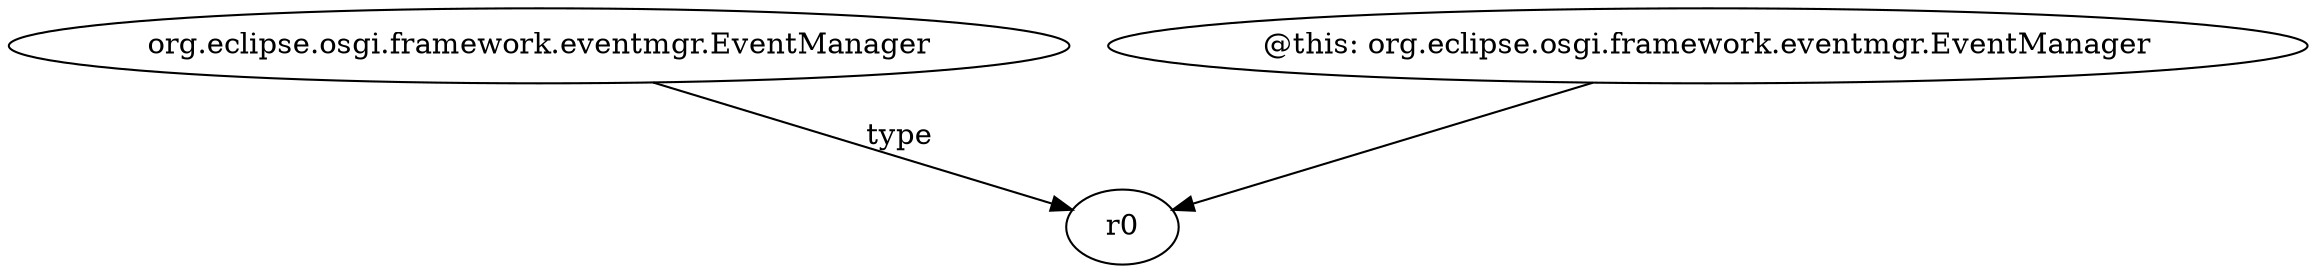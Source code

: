 digraph g {
0[label="org.eclipse.osgi.framework.eventmgr.EventManager"]
1[label="r0"]
0->1[label="type"]
2[label="@this: org.eclipse.osgi.framework.eventmgr.EventManager"]
2->1[label=""]
}